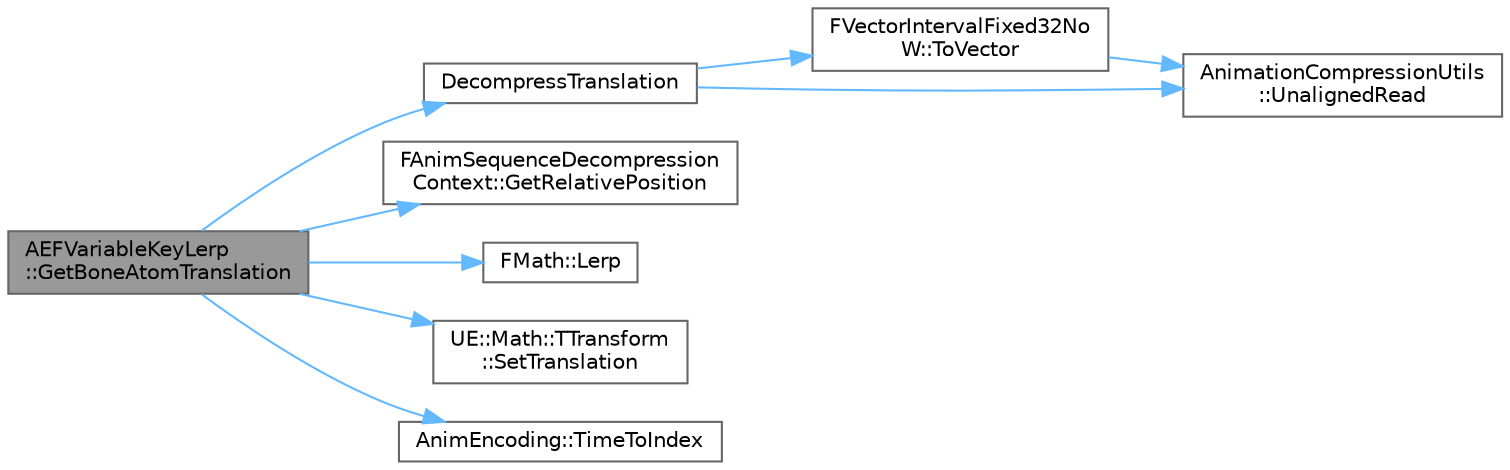 digraph "AEFVariableKeyLerp::GetBoneAtomTranslation"
{
 // INTERACTIVE_SVG=YES
 // LATEX_PDF_SIZE
  bgcolor="transparent";
  edge [fontname=Helvetica,fontsize=10,labelfontname=Helvetica,labelfontsize=10];
  node [fontname=Helvetica,fontsize=10,shape=box,height=0.2,width=0.4];
  rankdir="LR";
  Node1 [id="Node000001",label="AEFVariableKeyLerp\l::GetBoneAtomTranslation",height=0.2,width=0.4,color="gray40", fillcolor="grey60", style="filled", fontcolor="black",tooltip="Decompress the Translation component of a BoneAtom."];
  Node1 -> Node2 [id="edge1_Node000001_Node000002",color="steelblue1",style="solid",tooltip=" "];
  Node2 [id="Node000002",label="DecompressTranslation",height=0.2,width=0.4,color="grey40", fillcolor="white", style="filled",URL="$d0/dc6/AnimationCompression_8h.html#ac82f55a9fb18c4f21844bbd049c2f4ed",tooltip="Templated Translation Decompressor."];
  Node2 -> Node3 [id="edge2_Node000002_Node000003",color="steelblue1",style="solid",tooltip=" "];
  Node3 [id="Node000003",label="FVectorIntervalFixed32No\lW::ToVector",height=0.2,width=0.4,color="grey40", fillcolor="white", style="filled",URL="$d1/d30/classFVectorIntervalFixed32NoW.html#acc8d261c1667d74f7d45ab0a0f0043c6",tooltip=" "];
  Node3 -> Node4 [id="edge3_Node000003_Node000004",color="steelblue1",style="solid",tooltip=" "];
  Node4 [id="Node000004",label="AnimationCompressionUtils\l::UnalignedRead",height=0.2,width=0.4,color="grey40", fillcolor="white", style="filled",URL="$db/dc2/namespaceAnimationCompressionUtils.html#aab3acd88a567b8a3e00af1baeafa72ad",tooltip=" "];
  Node2 -> Node4 [id="edge4_Node000002_Node000004",color="steelblue1",style="solid",tooltip=" "];
  Node1 -> Node5 [id="edge5_Node000001_Node000005",color="steelblue1",style="solid",tooltip=" "];
  Node5 [id="Node000005",label="FAnimSequenceDecompression\lContext::GetRelativePosition",height=0.2,width=0.4,color="grey40", fillcolor="white", style="filled",URL="$d3/d67/structFAnimSequenceDecompressionContext.html#a868eb93fbb0396de0d066e15c0ed0164",tooltip=" "];
  Node1 -> Node6 [id="edge6_Node000001_Node000006",color="steelblue1",style="solid",tooltip=" "];
  Node6 [id="Node000006",label="FMath::Lerp",height=0.2,width=0.4,color="grey40", fillcolor="white", style="filled",URL="$dc/d20/structFMath.html#a66fea1deeb3d78e748d87fcf1d4e1a3b",tooltip="Performs a linear interpolation between two values, Alpha ranges from 0-1."];
  Node1 -> Node7 [id="edge7_Node000001_Node000007",color="steelblue1",style="solid",tooltip=" "];
  Node7 [id="Node000007",label="UE::Math::TTransform\l::SetTranslation",height=0.2,width=0.4,color="grey40", fillcolor="white", style="filled",URL="$d9/db6/structUE_1_1Math_1_1TTransform.html#a6dc84e3476effcb8104d1cef4ca54a21",tooltip="Sets the translation component."];
  Node1 -> Node8 [id="edge8_Node000001_Node000008",color="steelblue1",style="solid",tooltip=" "];
  Node8 [id="Node000008",label="AnimEncoding::TimeToIndex",height=0.2,width=0.4,color="grey40", fillcolor="white", style="filled",URL="$d8/d6a/classAnimEncoding.html#a2d2c0a0720cea981837dffbb79a75edd",tooltip="Handles Byte-swapping incoming animation data from a MemoryReader."];
}
